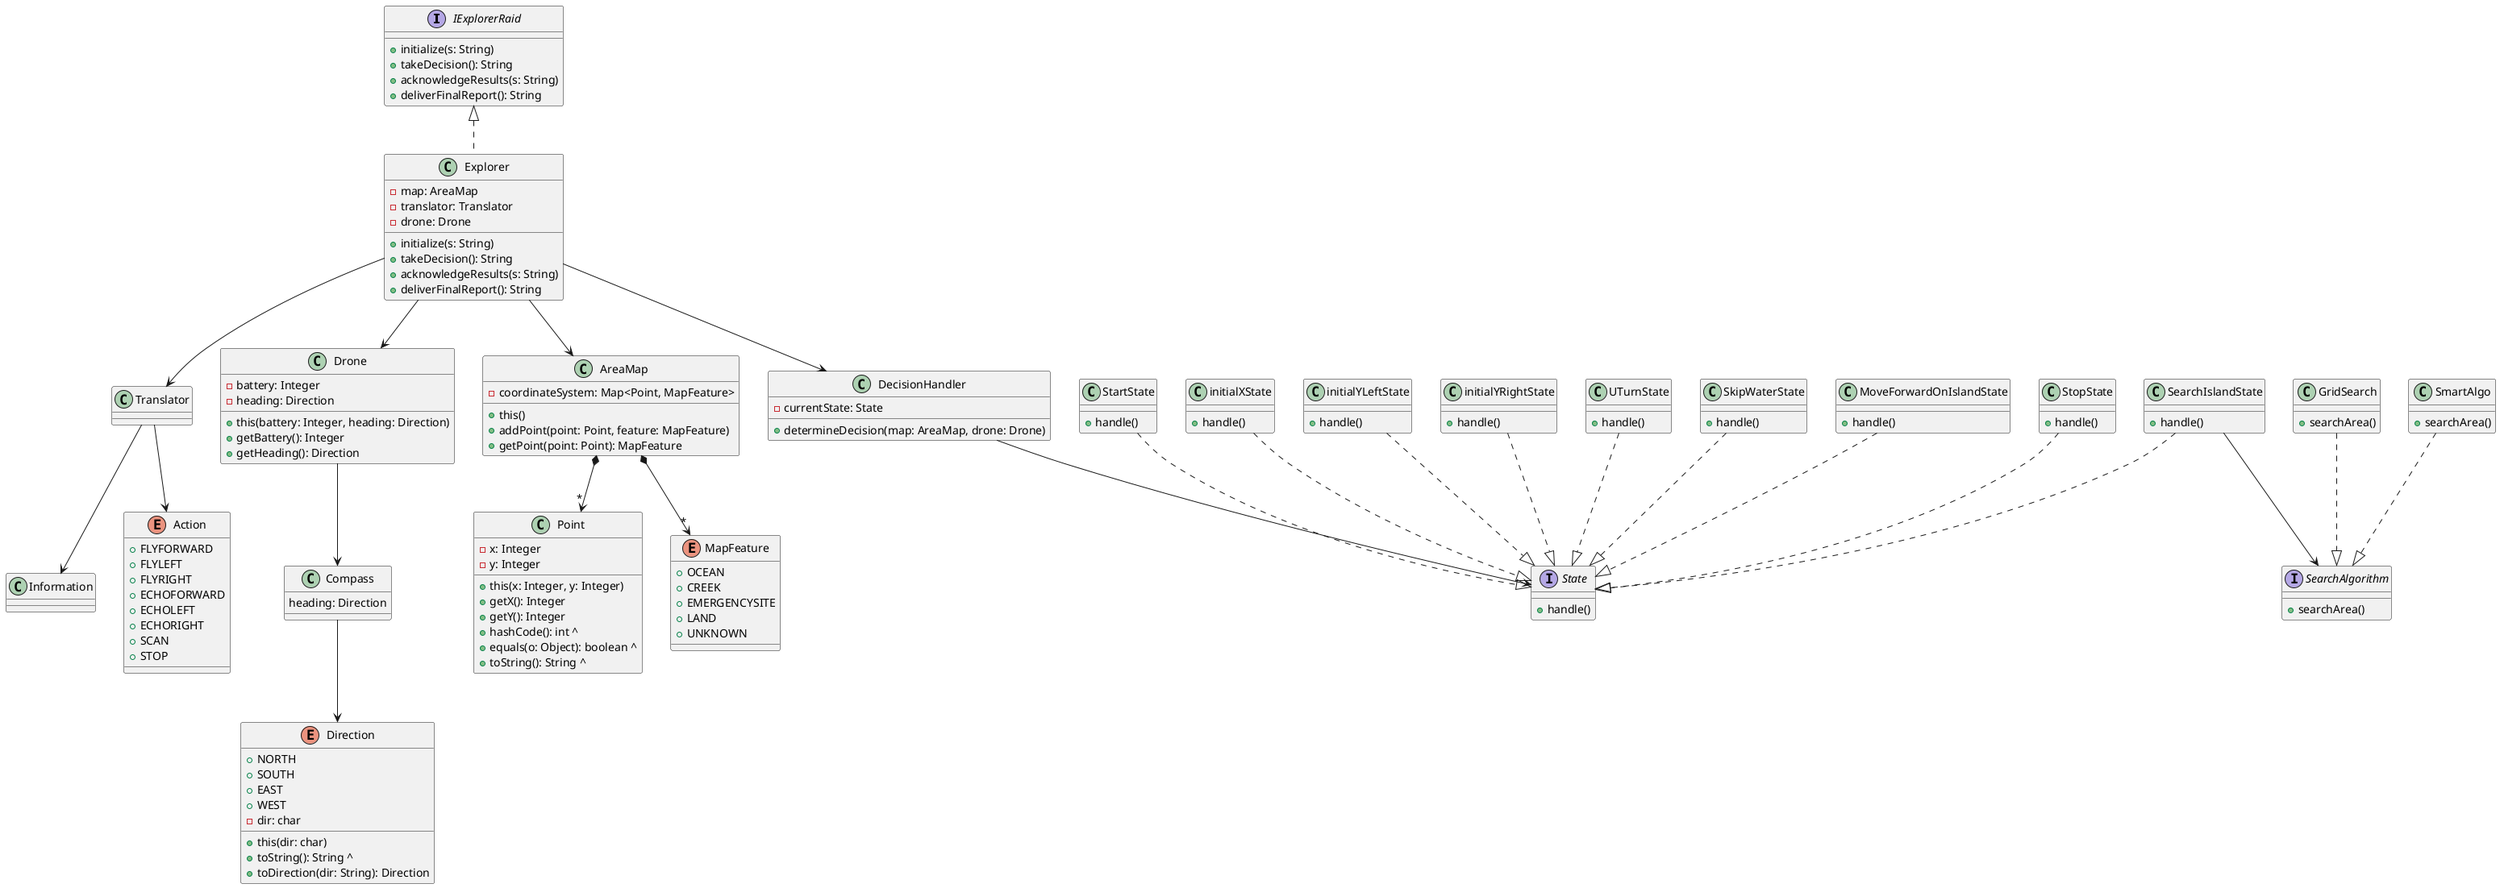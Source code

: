 @startuml structure

interface IExplorerRaid {
    +initialize(s: String)
    +takeDecision(): String
    +acknowledgeResults(s: String)
    +deliverFinalReport(): String
}
interface State {
    +handle()
}
interface SearchAlgorithm {
    +searchArea()
}

class Explorer {
    -map: AreaMap
    -translator: Translator
    -drone: Drone

    +initialize(s: String)
    +takeDecision(): String
    +acknowledgeResults(s: String)
    +deliverFinalReport(): String
}
class Translator
class Information
class Drone {
    -battery: Integer
    -heading: Direction
    +this(battery: Integer, heading: Direction)
    +getBattery(): Integer
    +getHeading(): Direction
}
class Compass {
    heading: Direction
}
class Point {
    -x: Integer
    -y: Integer
    +this(x: Integer, y: Integer)
    +getX(): Integer
    +getY(): Integer
    +hashCode(): int ^
    +equals(o: Object): boolean ^
    +toString(): String ^
}
class AreaMap {
    -coordinateSystem: Map<Point, MapFeature>
    +this()
    +addPoint(point: Point, feature: MapFeature)
    +getPoint(point: Point): MapFeature
}
class DecisionHandler {
    -currentState: State

    +determineDecision(map: AreaMap, drone: Drone)
}
class StartState {
    +handle()
}
class initialXState {
    +handle()
}
class initialYLeftState {
    +handle()
}
class initialYRightState {
    +handle()
}
class UTurnState {
    +handle()
}
class SkipWaterState {
    +handle()
}
class MoveForwardOnIslandState {
    +handle()
}
class SearchIslandState {
    +handle()
}
class StopState {
    +handle()
}
class GridSearch {
    +searchArea()
}
class SmartAlgo {
    +searchArea()
}

enum Direction {
    +NORTH
    +SOUTH
    +EAST
    +WEST
    -dir: char
    +this(dir: char)
    +toString(): String ^
    +toDirection(dir: String): Direction
}
enum MapFeature {
    +OCEAN
    +CREEK
    +EMERGENCYSITE
    +LAND
    +UNKNOWN
}
enum Action {
    +FLYFORWARD
    +FLYLEFT
    +FLYRIGHT
    +ECHOFORWARD
    +ECHOLEFT
    +ECHORIGHT
    +SCAN
    +STOP
}

IExplorerRaid <|.. Explorer
Explorer --> Translator
Translator --> Information
Translator --> Action
Explorer --> Drone
Drone --> Compass
Compass --> Direction
Explorer --> AreaMap
AreaMap *--> "*" Point
AreaMap *--> "*" MapFeature
Explorer --> DecisionHandler
DecisionHandler --> State
StartState ..|> State
initialXState ..|> State
initialYLeftState ..|> State
initialYRightState ..|> State
UTurnState ..|> State
SkipWaterState ..|> State
MoveForwardOnIslandState ..|> State
StopState ..|> State
SearchIslandState ..|> State
SearchIslandState --> SearchAlgorithm
SmartAlgo ..|> SearchAlgorithm
GridSearch ..|> SearchAlgorithm

@enduml
